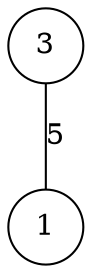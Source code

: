 graph { 
	 fontname="Helvetica,Arial,sans-serif" 
	 node [shape = circle]; 
	 3 -- 1 [label = "5"];
	 1;
	 3;
}
